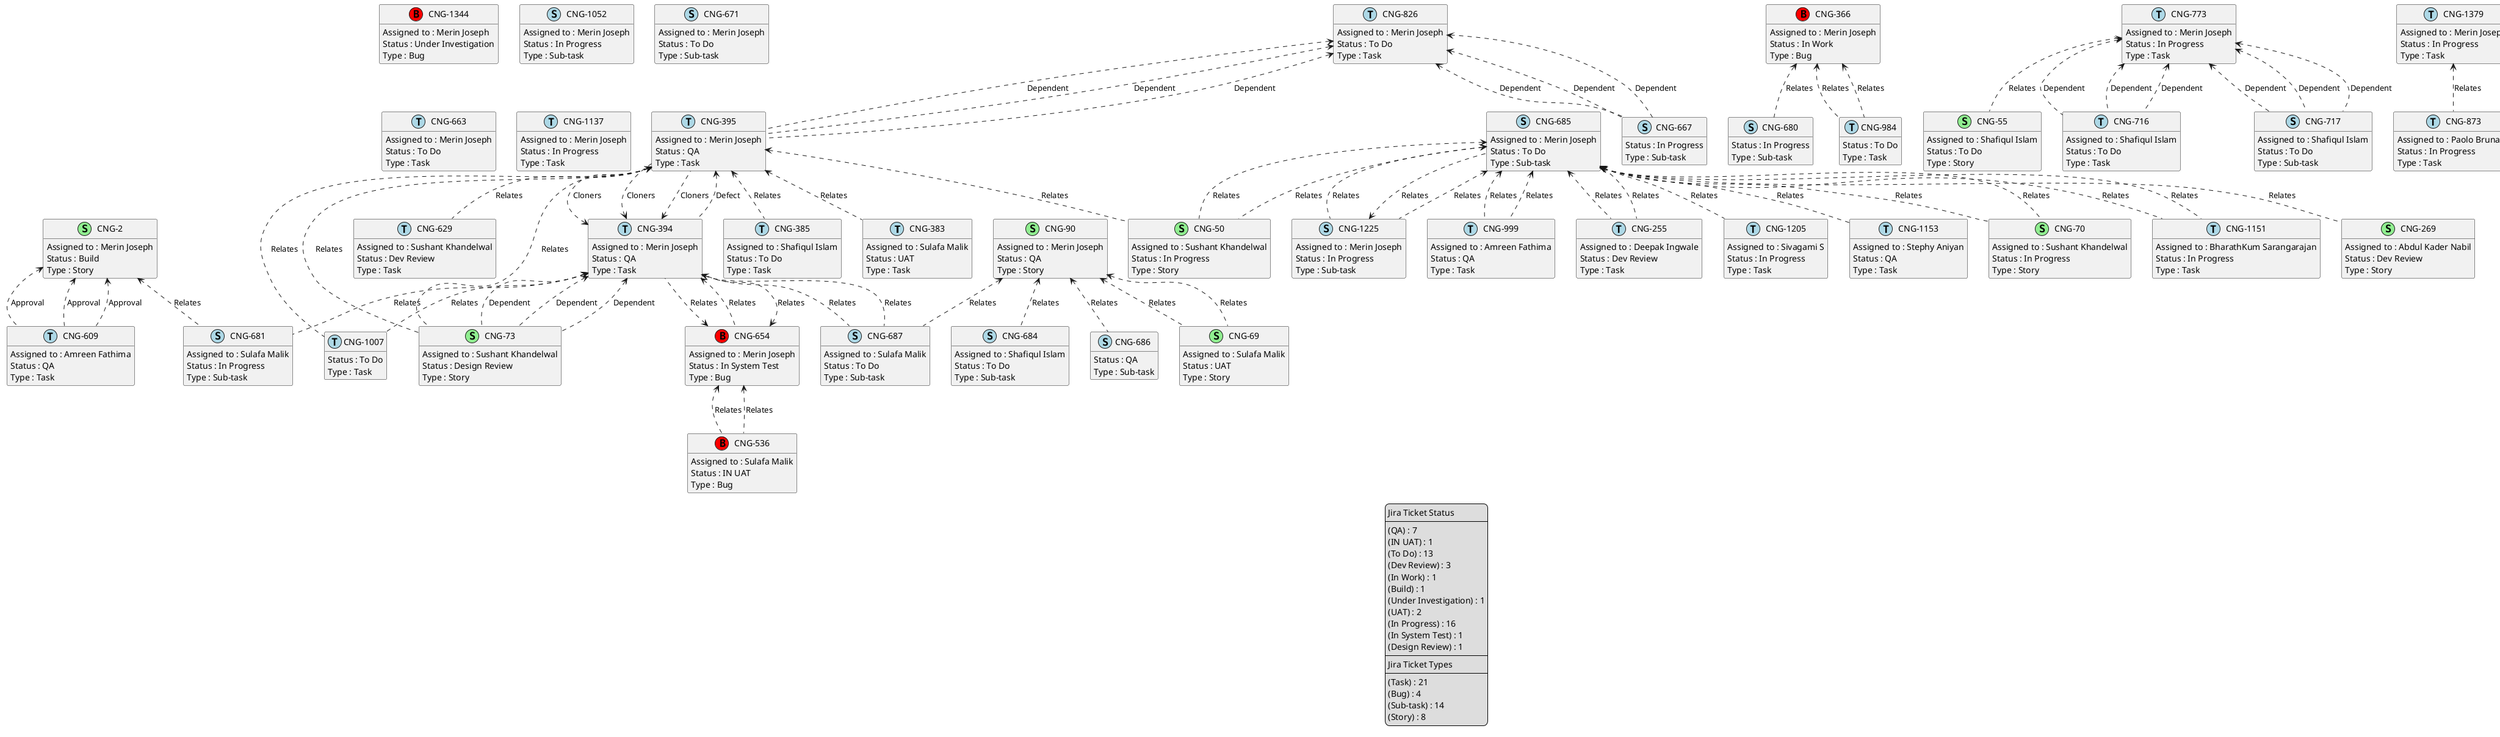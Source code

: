 @startuml
'https://plantuml.com/class-diagram

' GENERATE CLASS DIAGRAM ===========
' Generated at    : Mon Apr 15 13:01:55 CEST 2024

hide empty members

legend
Jira Ticket Status
----
(QA) : 7
(IN UAT) : 1
(To Do) : 13
(Dev Review) : 3
(In Work) : 1
(Build) : 1
(Under Investigation) : 1
(UAT) : 2
(In Progress) : 16
(In System Test) : 1
(Design Review) : 1
----
Jira Ticket Types
----
(Task) : 21
(Bug) : 4
(Sub-task) : 14
(Story) : 8
end legend


' Tickets =======
class "CNG-383" << (T,lightblue) >> {
  Assigned to : Sulafa Malik
  Status : UAT
  Type : Task
}

class "CNG-680" << (S,lightblue) >> {
  Status : In Progress
  Type : Sub-task
}

class "CNG-385" << (T,lightblue) >> {
  Assigned to : Shafiqul Islam
  Status : To Do
  Type : Task
}

class "CNG-681" << (S,lightblue) >> {
  Assigned to : Sulafa Malik
  Status : In Progress
  Type : Sub-task
}

class "CNG-90" << (S,lightgreen) >> {
  Assigned to : Merin Joseph
  Status : QA
  Type : Story
}

class "CNG-70" << (S,lightgreen) >> {
  Assigned to : Sushant Khandelwal
  Status : In Progress
  Type : Story
}

class "CNG-50" << (S,lightgreen) >> {
  Assigned to : Sushant Khandelwal
  Status : In Progress
  Type : Story
}

class "CNG-73" << (S,lightgreen) >> {
  Assigned to : Sushant Khandelwal
  Status : Design Review
  Type : Story
}

class "CNG-55" << (S,lightgreen) >> {
  Assigned to : Shafiqul Islam
  Status : To Do
  Type : Story
}

class "CNG-999" << (T,lightblue) >> {
  Assigned to : Amreen Fathima
  Status : QA
  Type : Task
}

class "CNG-716" << (T,lightblue) >> {
  Assigned to : Shafiqul Islam
  Status : To Do
  Type : Task
}

class "CNG-717" << (S,lightblue) >> {
  Assigned to : Shafiqul Islam
  Status : To Do
  Type : Sub-task
}

class "CNG-255" << (T,lightblue) >> {
  Assigned to : Deepak Ingwale
  Status : Dev Review
  Type : Task
}

class "CNG-1205" << (T,lightblue) >> {
  Assigned to : Sivagami S
  Status : In Progress
  Type : Task
}

class "CNG-1007" << (T,lightblue) >> {
  Status : To Do
  Type : Task
}

class "CNG-873" << (T,lightblue) >> {
  Assigned to : Paolo Brunasti
  Status : In Progress
  Type : Task
}

class "CNG-773" << (T,lightblue) >> {
  Assigned to : Merin Joseph
  Status : In Progress
  Type : Task
}

class "CNG-1225" << (S,lightblue) >> {
  Assigned to : Merin Joseph
  Status : In Progress
  Type : Sub-task
}

class "CNG-654" << (B,red) >> {
  Assigned to : Merin Joseph
  Status : In System Test
  Type : Bug
}

class "CNG-533" << (T,lightblue) >> {
  Assigned to : Anand Dixit
  Status : In Progress
  Type : Task
}

class "CNG-1344" << (B,red) >> {
  Assigned to : Merin Joseph
  Status : Under Investigation
  Type : Bug
}

class "CNG-536" << (B,red) >> {
  Assigned to : Sulafa Malik
  Status : IN UAT
  Type : Bug
}

class "CNG-1153" << (T,lightblue) >> {
  Assigned to : Stephy Aniyan
  Status : QA
  Type : Task
}

class "CNG-1151" << (T,lightblue) >> {
  Assigned to : BharathKum Sarangarajan
  Status : In Progress
  Type : Task
}

class "CNG-1052" << (S,lightblue) >> {
  Assigned to : Merin Joseph
  Status : In Progress
  Type : Sub-task
}

class "CNG-394" << (T,lightblue) >> {
  Assigned to : Merin Joseph
  Status : QA
  Type : Task
}

class "CNG-671" << (S,lightblue) >> {
  Assigned to : Merin Joseph
  Status : To Do
  Type : Sub-task
}

class "CNG-670" << (S,lightblue) >> {
  Assigned to : Merin Joseph
  Status : To Do
  Type : Sub-task
}

class "CNG-395" << (T,lightblue) >> {
  Assigned to : Merin Joseph
  Status : QA
  Type : Task
}

class "CNG-725" << (S,lightblue) >> {
  Assigned to : Merin Joseph
  Status : In Progress
  Type : Sub-task
}

class "CNG-826" << (T,lightblue) >> {
  Assigned to : Merin Joseph
  Status : To Do
  Type : Task
}

class "CNG-727" << (S,lightblue) >> {
  Status : In Progress
  Type : Sub-task
}

class "CNG-69" << (S,lightgreen) >> {
  Assigned to : Sulafa Malik
  Status : UAT
  Type : Story
}

class "CNG-2" << (S,lightgreen) >> {
  Assigned to : Merin Joseph
  Status : Build
  Type : Story
}

class "CNG-629" << (T,lightblue) >> {
  Assigned to : Sushant Khandelwal
  Status : Dev Review
  Type : Task
}

class "CNG-609" << (T,lightblue) >> {
  Assigned to : Amreen Fathima
  Status : QA
  Type : Task
}

class "CNG-684" << (S,lightblue) >> {
  Assigned to : Shafiqul Islam
  Status : To Do
  Type : Sub-task
}

class "CNG-686" << (S,lightblue) >> {
  Status : QA
  Type : Sub-task
}

class "CNG-663" << (T,lightblue) >> {
  Assigned to : Merin Joseph
  Status : To Do
  Type : Task
}

class "CNG-685" << (S,lightblue) >> {
  Assigned to : Merin Joseph
  Status : To Do
  Type : Sub-task
}

class "CNG-366" << (B,red) >> {
  Assigned to : Merin Joseph
  Status : In Work
  Type : Bug
}

class "CNG-1379" << (T,lightblue) >> {
  Assigned to : Merin Joseph
  Status : In Progress
  Type : Task
}

class "CNG-1137" << (T,lightblue) >> {
  Assigned to : Merin Joseph
  Status : In Progress
  Type : Task
}

class "CNG-269" << (S,lightgreen) >> {
  Assigned to : Abdul Kader Nabil
  Status : Dev Review
  Type : Story
}

class "CNG-687" << (S,lightblue) >> {
  Assigned to : Sulafa Malik
  Status : To Do
  Type : Sub-task
}

class "CNG-984" << (T,lightblue) >> {
  Status : To Do
  Type : Task
}

class "CNG-667" << (S,lightblue) >> {
  Status : In Progress
  Type : Sub-task
}



' Links =======
"CNG-773" <.. "CNG-717" : Dependent
"CNG-773" <.. "CNG-716" : Dependent
"CNG-773" <.. "CNG-55" : Relates
"CNG-773" <.. "CNG-717" : Dependent
"CNG-773" <.. "CNG-716" : Dependent
"CNG-773" <.. "CNG-717" : Dependent
"CNG-773" <.. "CNG-716" : Dependent
"CNG-654" <.. "CNG-536" : Relates
"CNG-654" <.. "CNG-394" : Relates
"CNG-654" <.. "CNG-536" : Relates
"CNG-654" <.. "CNG-394" : Relates
"CNG-670" <.. "CNG-533" : Dependent
"CNG-670" <.. "CNG-533" : Dependent
"CNG-670" <.. "CNG-533" : Dependent
"CNG-2" <.. "CNG-609" : Approval
"CNG-2" <.. "CNG-681" : Relates
"CNG-2" <.. "CNG-609" : Approval
"CNG-2" <.. "CNG-609" : Approval
"CNG-685" <.. "CNG-269" : Relates
"CNG-685" <.. "CNG-1153" : Relates
"CNG-685" <.. "CNG-1205" : Relates
"CNG-685" <.. "CNG-70" : Relates
"CNG-685" <.. "CNG-50" : Relates
"CNG-685" <.. "CNG-999" : Relates
"CNG-685" <.. "CNG-1225" : Relates
"CNG-685" <.. "CNG-1151" : Relates
"CNG-685" <.. "CNG-255" : Relates
"CNG-685" <.. "CNG-70" : Relates
"CNG-685" <.. "CNG-50" : Relates
"CNG-685" <.. "CNG-999" : Relates
"CNG-685" <.. "CNG-1225" : Relates
"CNG-685" <.. "CNG-1151" : Relates
"CNG-685" <.. "CNG-255" : Relates
"CNG-826" <.. "CNG-395" : Dependent
"CNG-826" <.. "CNG-667" : Dependent
"CNG-826" <.. "CNG-395" : Dependent
"CNG-826" <.. "CNG-667" : Dependent
"CNG-826" <.. "CNG-395" : Dependent
"CNG-826" <.. "CNG-667" : Dependent
"CNG-725" <.. "CNG-727" : Dependent
"CNG-725" <.. "CNG-727" : Dependent
"CNG-725" <.. "CNG-727" : Dependent
"CNG-394" <.. "CNG-395" : Cloners
"CNG-394" <.. "CNG-73" : Dependent
"CNG-394" <.. "CNG-654" : Relates
"CNG-394" <.. "CNG-1007" : Relates
"CNG-394" <.. "CNG-681" : Relates
"CNG-394" <.. "CNG-395" : Cloners
"CNG-394" <.. "CNG-73" : Dependent
"CNG-394" <.. "CNG-687" : Relates
"CNG-394" <.. "CNG-395" : Cloners
"CNG-394" <.. "CNG-73" : Dependent
"CNG-394" <.. "CNG-687" : Relates
"CNG-395" <.. "CNG-394" : Defect
"CNG-395" <.. "CNG-383" : Relates
"CNG-395" <.. "CNG-629" : Relates
"CNG-395" <.. "CNG-385" : Relates
"CNG-395" <.. "CNG-50" : Relates
"CNG-395" <.. "CNG-1007" : Relates
"CNG-395" <.. "CNG-73" : Relates
"CNG-395" <.. "CNG-73" : Relates
"CNG-366" <.. "CNG-680" : Relates
"CNG-366" <.. "CNG-984" : Relates
"CNG-366" <.. "CNG-984" : Relates
"CNG-90" <.. "CNG-684" : Relates
"CNG-90" <.. "CNG-686" : Relates
"CNG-90" <.. "CNG-687" : Relates
"CNG-90" <.. "CNG-69" : Relates
"CNG-90" <.. "CNG-69" : Relates
"CNG-1379" <.. "CNG-873" : Relates
"CNG-1225" <.. "CNG-685" : Relates


@enduml

